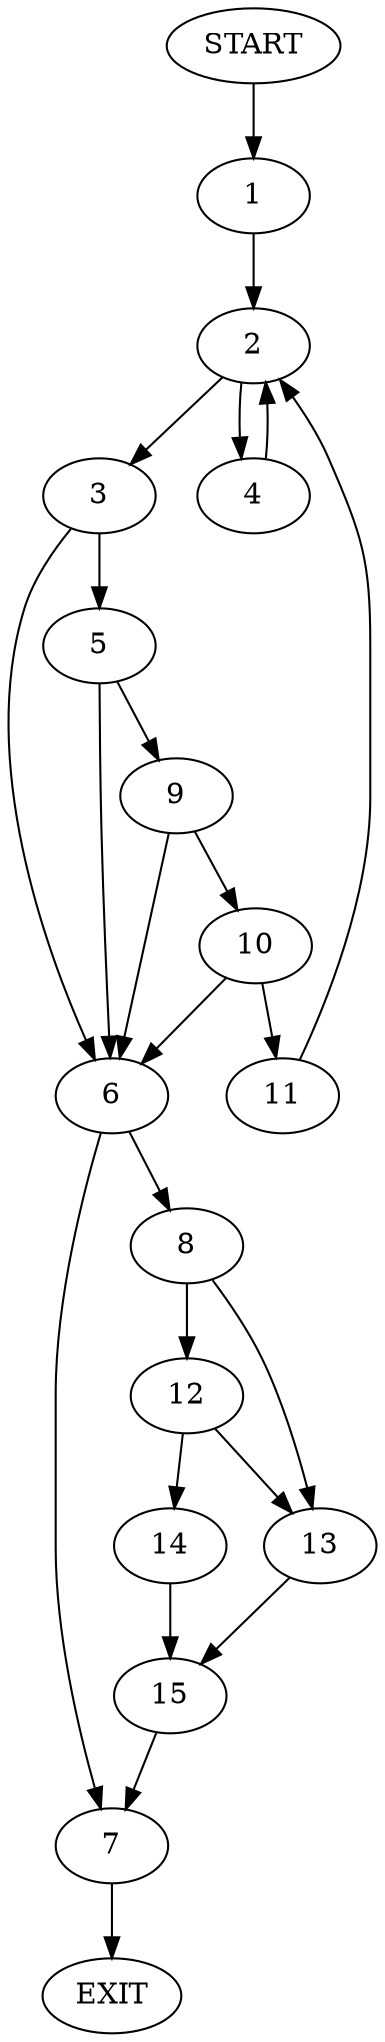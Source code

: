 digraph {
0 [label="START"];
1;
2;
3;
4;
5;
6;
7;
8;
9;
10;
11;
12;
13;
14;
15;
16 [label="EXIT"];
0 -> 1;
1 -> 2;
2 -> 3;
2 -> 4;
3 -> 5;
3 -> 6;
4 -> 2;
6 -> 7;
6 -> 8;
5 -> 9;
5 -> 6;
9 -> 10;
9 -> 6;
10 -> 11;
10 -> 6;
11 -> 2;
8 -> 12;
8 -> 13;
7 -> 16;
12 -> 13;
12 -> 14;
13 -> 15;
14 -> 15;
15 -> 7;
}